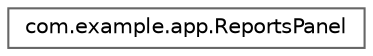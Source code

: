 digraph "Graphical Class Hierarchy"
{
 // LATEX_PDF_SIZE
  bgcolor="transparent";
  edge [fontname=Helvetica,fontsize=10,labelfontname=Helvetica,labelfontsize=10];
  node [fontname=Helvetica,fontsize=10,shape=box,height=0.2,width=0.4];
  rankdir="LR";
  Node0 [id="Node000000",label="com.example.app.ReportsPanel",height=0.2,width=0.4,color="grey40", fillcolor="white", style="filled",URL="$classcom_1_1example_1_1app_1_1_reports_panel.html",tooltip=" "];
}
